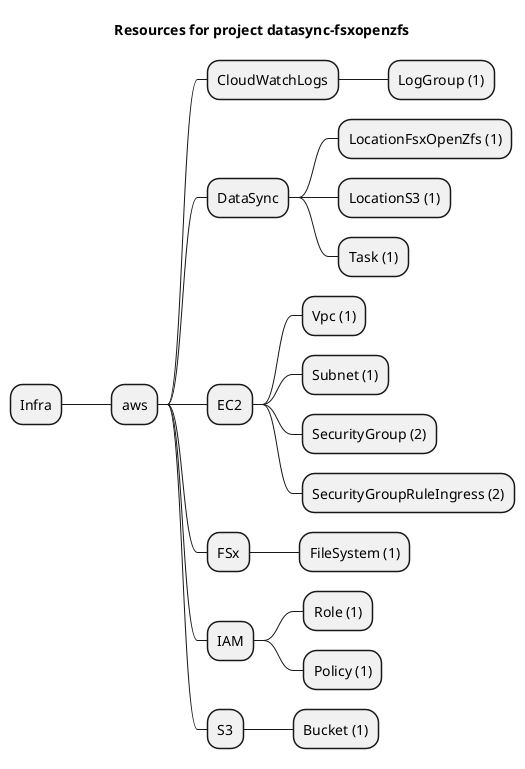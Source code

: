 @startmindmap
title Resources for project datasync-fsxopenzfs
skinparam monochrome true
+ Infra
++ aws
+++ CloudWatchLogs
++++ LogGroup (1)
+++ DataSync
++++ LocationFsxOpenZfs (1)
++++ LocationS3 (1)
++++ Task (1)
+++ EC2
++++ Vpc (1)
++++ Subnet (1)
++++ SecurityGroup (2)
++++ SecurityGroupRuleIngress (2)
+++ FSx
++++ FileSystem (1)
+++ IAM
++++ Role (1)
++++ Policy (1)
+++ S3
++++ Bucket (1)
@endmindmap